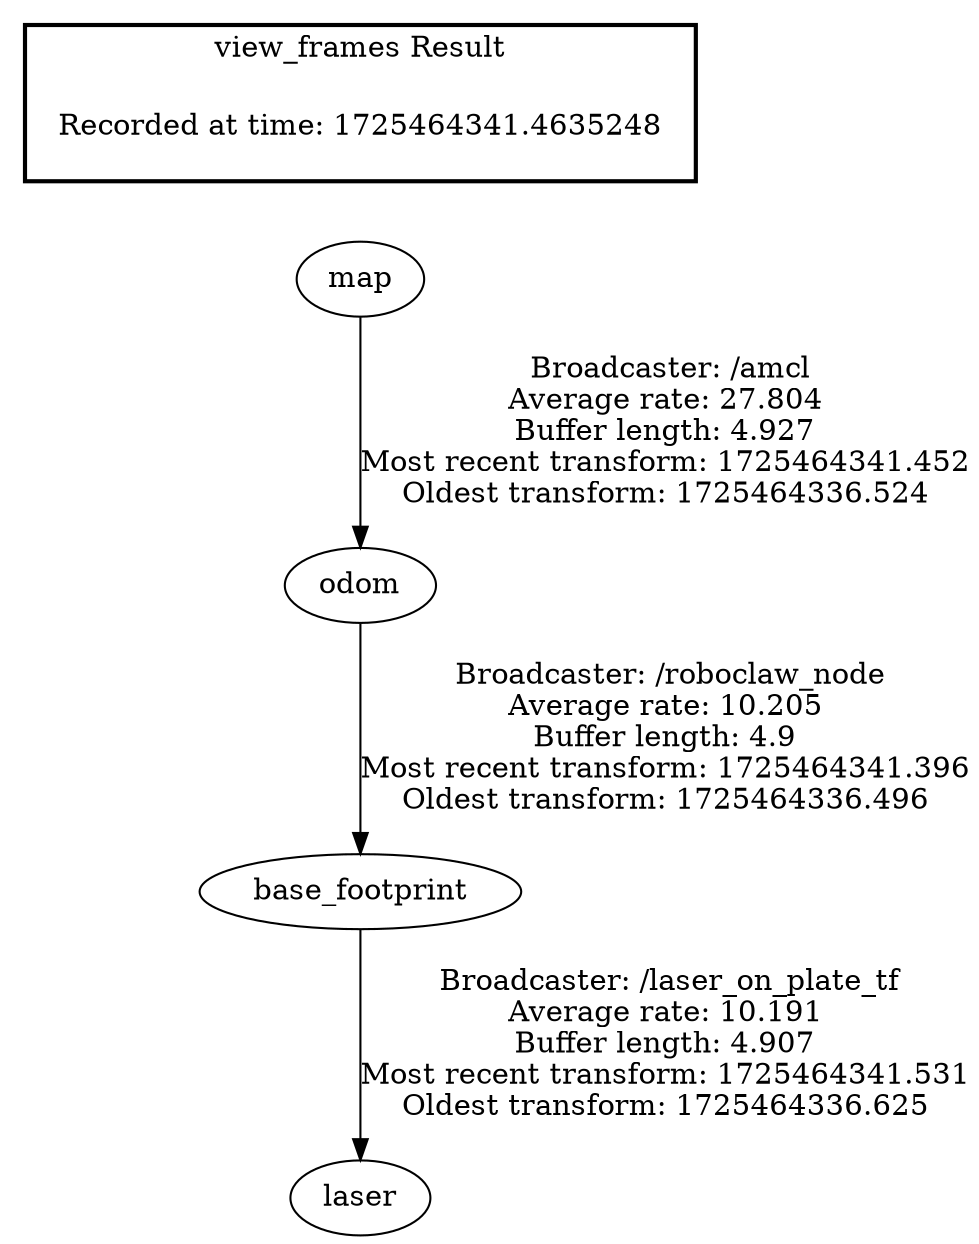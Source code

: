 digraph G {
"odom" -> "base_footprint"[label=" Broadcaster: /roboclaw_node\nAverage rate: 10.205\nBuffer length: 4.9\nMost recent transform: 1725464341.396\nOldest transform: 1725464336.496\n"];
"map" -> "odom"[label=" Broadcaster: /amcl\nAverage rate: 27.804\nBuffer length: 4.927\nMost recent transform: 1725464341.452\nOldest transform: 1725464336.524\n"];
"base_footprint" -> "laser"[label=" Broadcaster: /laser_on_plate_tf\nAverage rate: 10.191\nBuffer length: 4.907\nMost recent transform: 1725464341.531\nOldest transform: 1725464336.625\n"];
edge [style=invis];
 subgraph cluster_legend { style=bold; color=black; label ="view_frames Result";
"Recorded at time: 1725464341.4635248"[ shape=plaintext ] ;
}->"map";
}